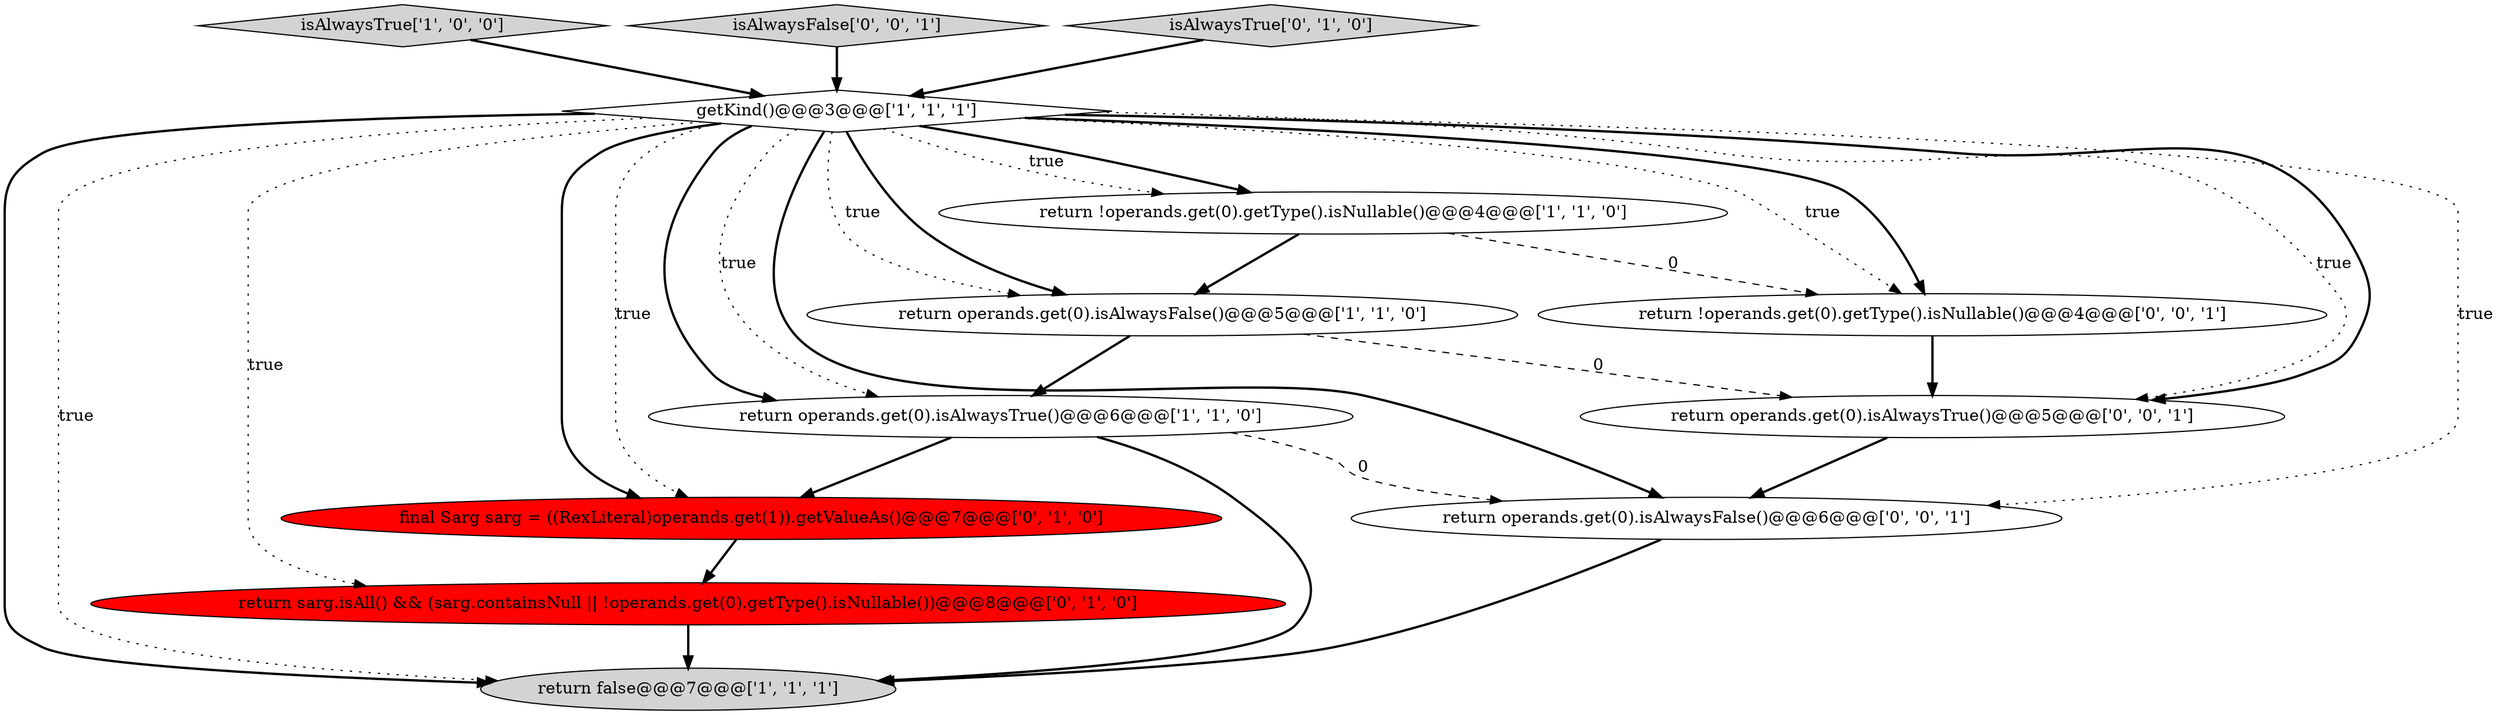 digraph {
2 [style = filled, label = "return false@@@7@@@['1', '1', '1']", fillcolor = lightgray, shape = ellipse image = "AAA0AAABBB1BBB"];
4 [style = filled, label = "return operands.get(0).isAlwaysFalse()@@@5@@@['1', '1', '0']", fillcolor = white, shape = ellipse image = "AAA0AAABBB1BBB"];
7 [style = filled, label = "final Sarg sarg = ((RexLiteral)operands.get(1)).getValueAs()@@@7@@@['0', '1', '0']", fillcolor = red, shape = ellipse image = "AAA1AAABBB2BBB"];
0 [style = filled, label = "return operands.get(0).isAlwaysTrue()@@@6@@@['1', '1', '0']", fillcolor = white, shape = ellipse image = "AAA0AAABBB1BBB"];
8 [style = filled, label = "return sarg.isAll() && (sarg.containsNull || !operands.get(0).getType().isNullable())@@@8@@@['0', '1', '0']", fillcolor = red, shape = ellipse image = "AAA1AAABBB2BBB"];
10 [style = filled, label = "return !operands.get(0).getType().isNullable()@@@4@@@['0', '0', '1']", fillcolor = white, shape = ellipse image = "AAA0AAABBB3BBB"];
12 [style = filled, label = "return operands.get(0).isAlwaysTrue()@@@5@@@['0', '0', '1']", fillcolor = white, shape = ellipse image = "AAA0AAABBB3BBB"];
1 [style = filled, label = "getKind()@@@3@@@['1', '1', '1']", fillcolor = white, shape = diamond image = "AAA0AAABBB1BBB"];
11 [style = filled, label = "return operands.get(0).isAlwaysFalse()@@@6@@@['0', '0', '1']", fillcolor = white, shape = ellipse image = "AAA0AAABBB3BBB"];
5 [style = filled, label = "isAlwaysTrue['1', '0', '0']", fillcolor = lightgray, shape = diamond image = "AAA0AAABBB1BBB"];
9 [style = filled, label = "isAlwaysFalse['0', '0', '1']", fillcolor = lightgray, shape = diamond image = "AAA0AAABBB3BBB"];
3 [style = filled, label = "return !operands.get(0).getType().isNullable()@@@4@@@['1', '1', '0']", fillcolor = white, shape = ellipse image = "AAA0AAABBB1BBB"];
6 [style = filled, label = "isAlwaysTrue['0', '1', '0']", fillcolor = lightgray, shape = diamond image = "AAA0AAABBB2BBB"];
1->4 [style = bold, label=""];
1->10 [style = dotted, label="true"];
1->11 [style = dotted, label="true"];
0->2 [style = bold, label=""];
12->11 [style = bold, label=""];
1->3 [style = bold, label=""];
0->11 [style = dashed, label="0"];
1->4 [style = dotted, label="true"];
1->0 [style = bold, label=""];
7->8 [style = bold, label=""];
3->4 [style = bold, label=""];
1->7 [style = bold, label=""];
11->2 [style = bold, label=""];
4->0 [style = bold, label=""];
1->11 [style = bold, label=""];
0->7 [style = bold, label=""];
1->3 [style = dotted, label="true"];
1->7 [style = dotted, label="true"];
4->12 [style = dashed, label="0"];
6->1 [style = bold, label=""];
5->1 [style = bold, label=""];
8->2 [style = bold, label=""];
10->12 [style = bold, label=""];
1->12 [style = dotted, label="true"];
1->8 [style = dotted, label="true"];
1->12 [style = bold, label=""];
1->2 [style = bold, label=""];
3->10 [style = dashed, label="0"];
1->0 [style = dotted, label="true"];
1->2 [style = dotted, label="true"];
9->1 [style = bold, label=""];
1->10 [style = bold, label=""];
}
